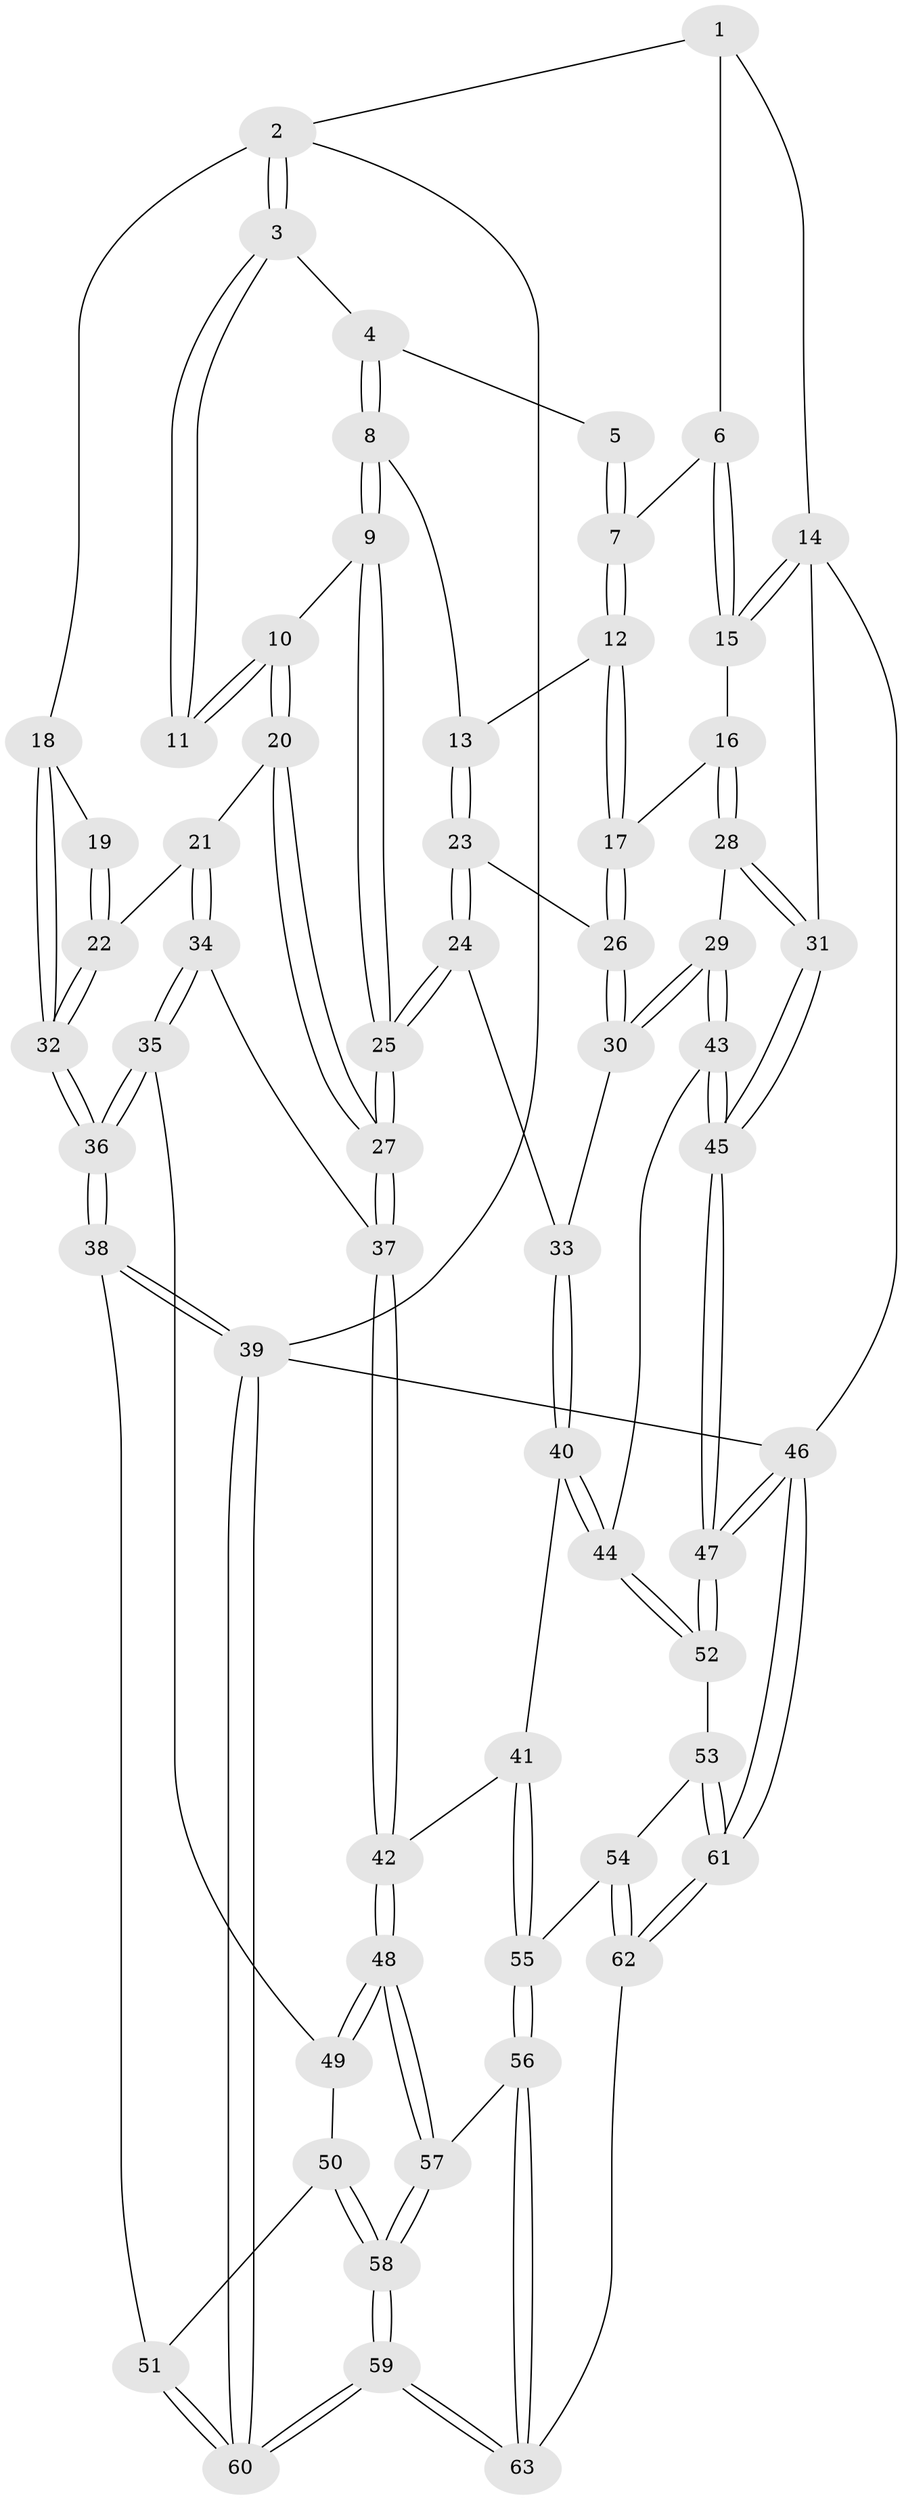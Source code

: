 // Generated by graph-tools (version 1.1) at 2025/03/03/09/25 03:03:22]
// undirected, 63 vertices, 154 edges
graph export_dot {
graph [start="1"]
  node [color=gray90,style=filled];
  1 [pos="+0.9419890959793533+0"];
  2 [pos="+0+0"];
  3 [pos="+0.08844106091650746+0"];
  4 [pos="+0.43172885213100637+0"];
  5 [pos="+0.6141267870241653+0"];
  6 [pos="+0.9041856289956279+0.14470663570177736"];
  7 [pos="+0.7769137016497504+0.1761159023149035"];
  8 [pos="+0.43516144396091166+0.11403777460192412"];
  9 [pos="+0.2916669675266917+0.282439431946527"];
  10 [pos="+0.27464147663500954+0.28309580328180817"];
  11 [pos="+0.2508266194263397+0.27167129814384716"];
  12 [pos="+0.7638446685520675+0.19797217882739465"];
  13 [pos="+0.6033220380231122+0.2803530327543321"];
  14 [pos="+1+0.251068542156499"];
  15 [pos="+1+0.2486640989133431"];
  16 [pos="+0.9175541650769206+0.3894619282099344"];
  17 [pos="+0.837574599254298+0.3731253747011672"];
  18 [pos="+0+0"];
  19 [pos="+0.1371306559811645+0.2553981439350209"];
  20 [pos="+0.15249120413845016+0.4839961163017052"];
  21 [pos="+0.12922608665570215+0.49232917169709745"];
  22 [pos="+0.07471698250273591+0.47007572255464064"];
  23 [pos="+0.5692965760157158+0.43502951735857665"];
  24 [pos="+0.5348748859400421+0.4603918197607035"];
  25 [pos="+0.45154115284852553+0.48939473915454057"];
  26 [pos="+0.7356207297331683+0.48635654969724634"];
  27 [pos="+0.4047771233123203+0.5581874691651044"];
  28 [pos="+0.9327440042640366+0.5723013493997693"];
  29 [pos="+0.8284003356993663+0.6291280716181148"];
  30 [pos="+0.8166537212663192+0.6167492313595218"];
  31 [pos="+1+0.5816728502322301"];
  32 [pos="+0+0.439680057671902"];
  33 [pos="+0.6211736140645425+0.6248445548084229"];
  34 [pos="+0.14161413289745303+0.7121158065419554"];
  35 [pos="+0.1302515021841681+0.7293053657320008"];
  36 [pos="+0+0.6982001839464635"];
  37 [pos="+0.39529933821561253+0.6141832180779693"];
  38 [pos="+0+0.9536628612950915"];
  39 [pos="+0+1"];
  40 [pos="+0.6124403330923393+0.7088070917230024"];
  41 [pos="+0.47189602714620255+0.75903722727044"];
  42 [pos="+0.44802338082140497+0.7501698564099168"];
  43 [pos="+0.8211707087266833+0.6958018543657595"];
  44 [pos="+0.777511591664487+0.7687653230499316"];
  45 [pos="+1+0.8817776674506892"];
  46 [pos="+1+1"];
  47 [pos="+1+0.8920454390906561"];
  48 [pos="+0.33130276186971114+0.8858486882002006"];
  49 [pos="+0.13034552988764694+0.7295670611093082"];
  50 [pos="+0.10988280351304665+0.8488813838296247"];
  51 [pos="+0.09809461914068426+0.8869132753787391"];
  52 [pos="+0.7745925007122206+0.8079741683227641"];
  53 [pos="+0.7697710229353404+0.8295405259205912"];
  54 [pos="+0.7603859584535272+0.8368176673757947"];
  55 [pos="+0.5604053601835062+0.8675179795868987"];
  56 [pos="+0.5542997875360575+0.9319878566533131"];
  57 [pos="+0.3293664993128124+0.9015100079410889"];
  58 [pos="+0.3197464363225872+0.9495639604855909"];
  59 [pos="+0.2825178709483564+1"];
  60 [pos="+0.23691183214542708+1"];
  61 [pos="+1+1"];
  62 [pos="+0.5834535055905494+1"];
  63 [pos="+0.5619569249904668+1"];
  1 -- 2;
  1 -- 6;
  1 -- 14;
  2 -- 3;
  2 -- 3;
  2 -- 18;
  2 -- 39;
  3 -- 4;
  3 -- 11;
  3 -- 11;
  4 -- 5;
  4 -- 8;
  4 -- 8;
  5 -- 7;
  5 -- 7;
  6 -- 7;
  6 -- 15;
  6 -- 15;
  7 -- 12;
  7 -- 12;
  8 -- 9;
  8 -- 9;
  8 -- 13;
  9 -- 10;
  9 -- 25;
  9 -- 25;
  10 -- 11;
  10 -- 11;
  10 -- 20;
  10 -- 20;
  12 -- 13;
  12 -- 17;
  12 -- 17;
  13 -- 23;
  13 -- 23;
  14 -- 15;
  14 -- 15;
  14 -- 31;
  14 -- 46;
  15 -- 16;
  16 -- 17;
  16 -- 28;
  16 -- 28;
  17 -- 26;
  17 -- 26;
  18 -- 19;
  18 -- 32;
  18 -- 32;
  19 -- 22;
  19 -- 22;
  20 -- 21;
  20 -- 27;
  20 -- 27;
  21 -- 22;
  21 -- 34;
  21 -- 34;
  22 -- 32;
  22 -- 32;
  23 -- 24;
  23 -- 24;
  23 -- 26;
  24 -- 25;
  24 -- 25;
  24 -- 33;
  25 -- 27;
  25 -- 27;
  26 -- 30;
  26 -- 30;
  27 -- 37;
  27 -- 37;
  28 -- 29;
  28 -- 31;
  28 -- 31;
  29 -- 30;
  29 -- 30;
  29 -- 43;
  29 -- 43;
  30 -- 33;
  31 -- 45;
  31 -- 45;
  32 -- 36;
  32 -- 36;
  33 -- 40;
  33 -- 40;
  34 -- 35;
  34 -- 35;
  34 -- 37;
  35 -- 36;
  35 -- 36;
  35 -- 49;
  36 -- 38;
  36 -- 38;
  37 -- 42;
  37 -- 42;
  38 -- 39;
  38 -- 39;
  38 -- 51;
  39 -- 60;
  39 -- 60;
  39 -- 46;
  40 -- 41;
  40 -- 44;
  40 -- 44;
  41 -- 42;
  41 -- 55;
  41 -- 55;
  42 -- 48;
  42 -- 48;
  43 -- 44;
  43 -- 45;
  43 -- 45;
  44 -- 52;
  44 -- 52;
  45 -- 47;
  45 -- 47;
  46 -- 47;
  46 -- 47;
  46 -- 61;
  46 -- 61;
  47 -- 52;
  47 -- 52;
  48 -- 49;
  48 -- 49;
  48 -- 57;
  48 -- 57;
  49 -- 50;
  50 -- 51;
  50 -- 58;
  50 -- 58;
  51 -- 60;
  51 -- 60;
  52 -- 53;
  53 -- 54;
  53 -- 61;
  53 -- 61;
  54 -- 55;
  54 -- 62;
  54 -- 62;
  55 -- 56;
  55 -- 56;
  56 -- 57;
  56 -- 63;
  56 -- 63;
  57 -- 58;
  57 -- 58;
  58 -- 59;
  58 -- 59;
  59 -- 60;
  59 -- 60;
  59 -- 63;
  59 -- 63;
  61 -- 62;
  61 -- 62;
  62 -- 63;
}
